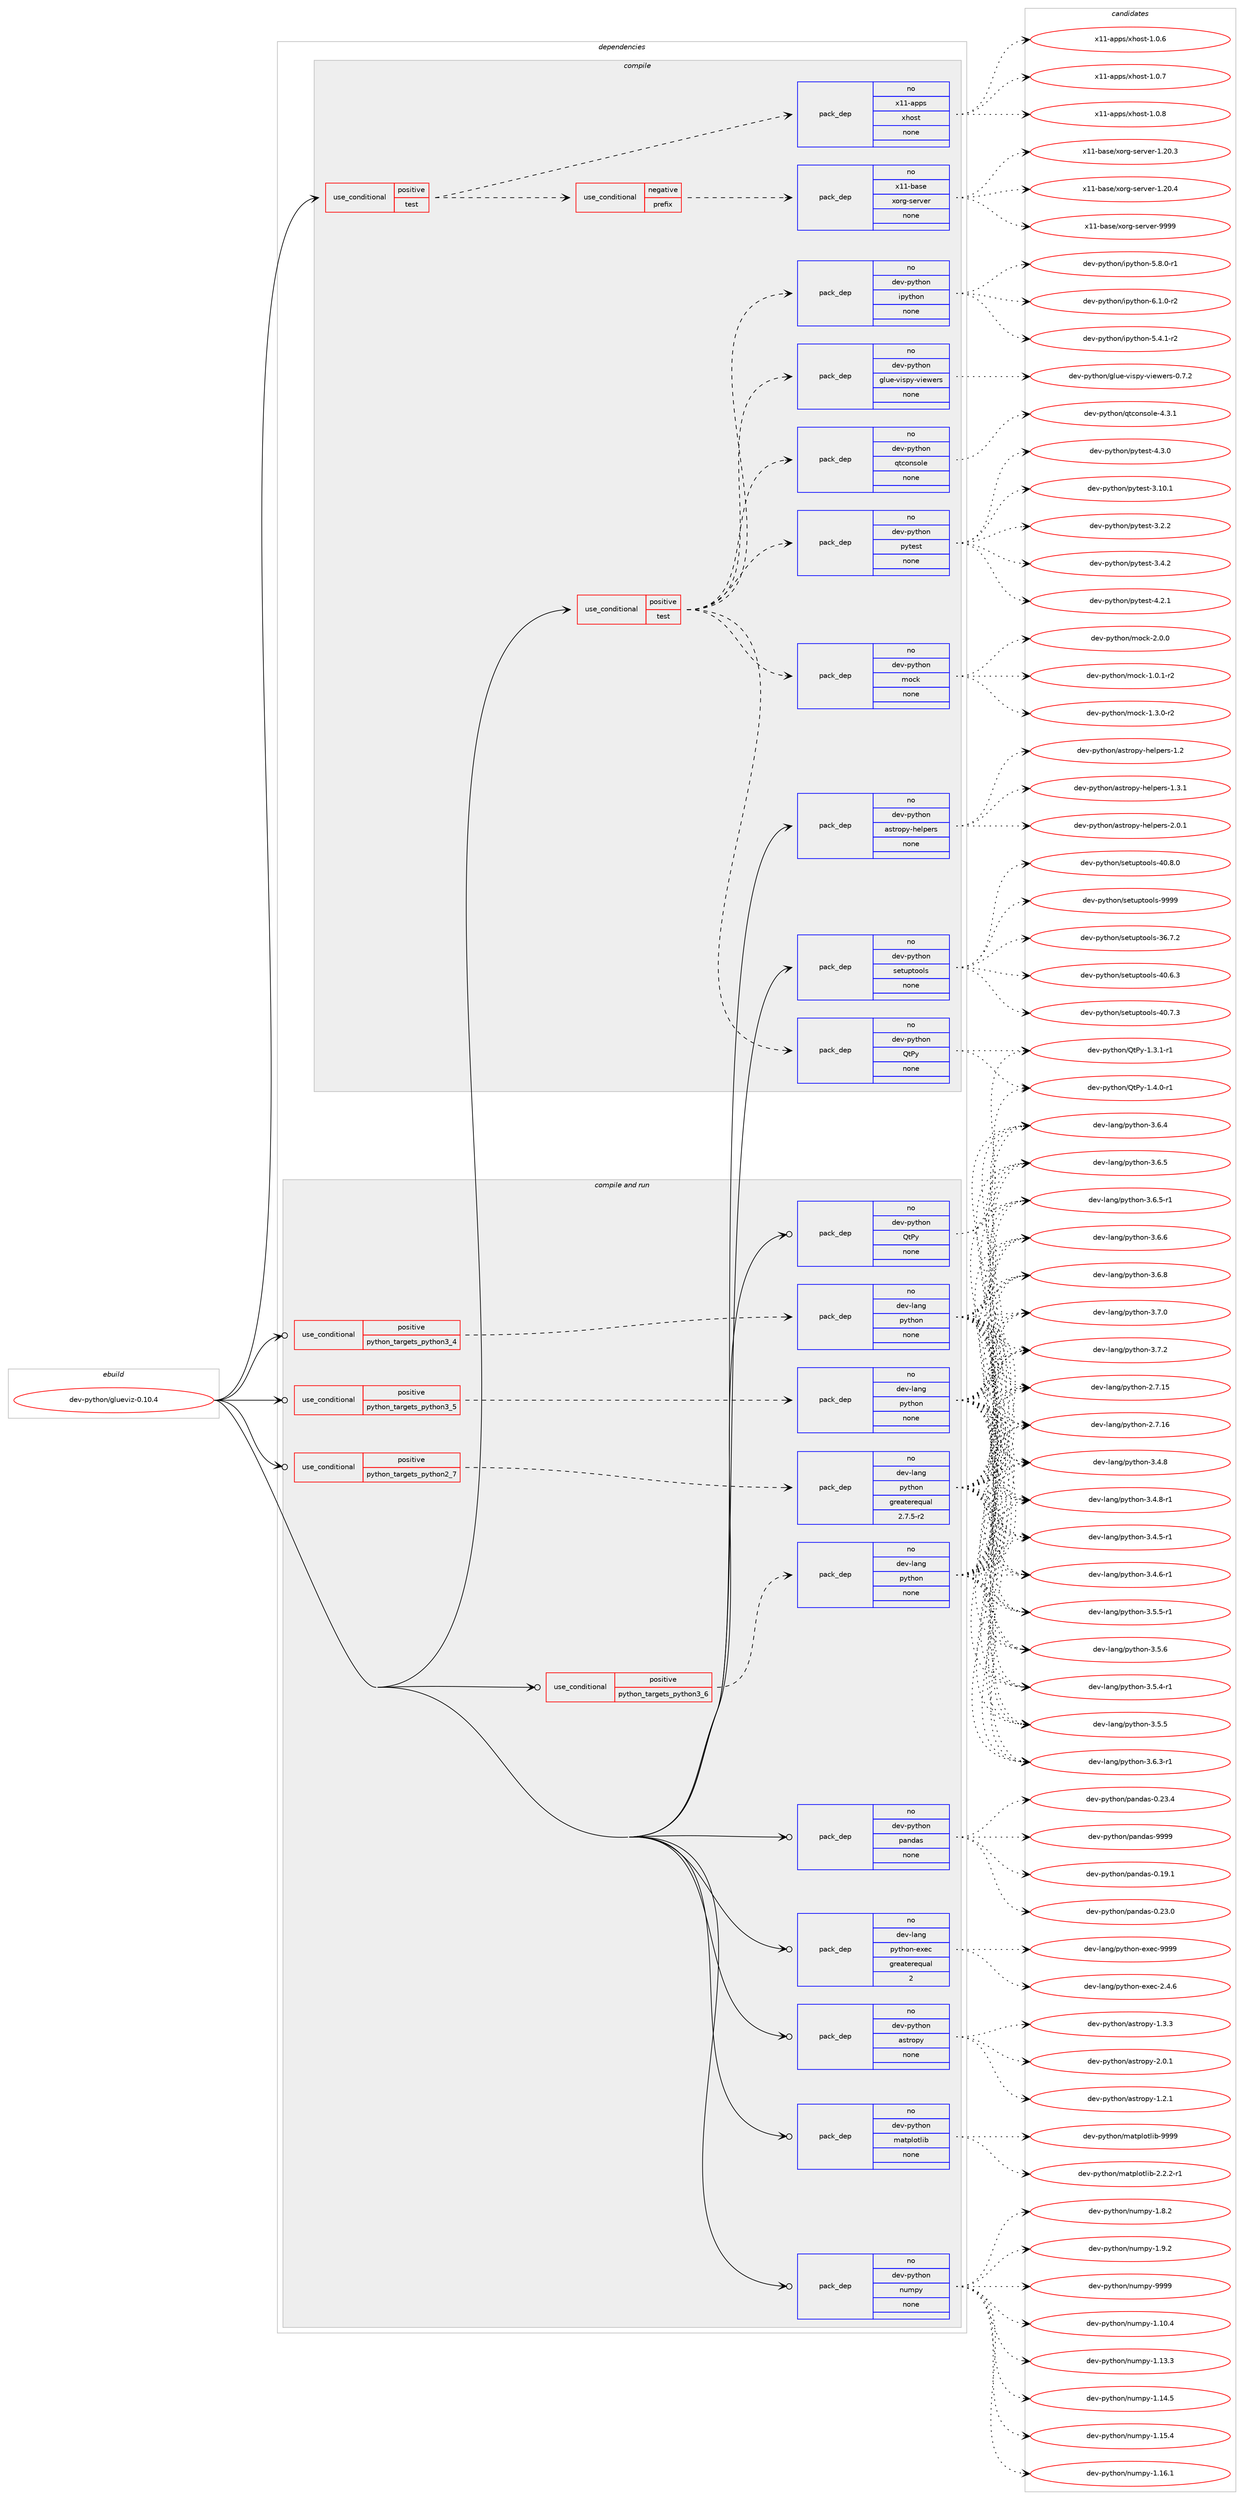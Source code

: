 digraph prolog {

# *************
# Graph options
# *************

newrank=true;
concentrate=true;
compound=true;
graph [rankdir=LR,fontname=Helvetica,fontsize=10,ranksep=1.5];#, ranksep=2.5, nodesep=0.2];
edge  [arrowhead=vee];
node  [fontname=Helvetica,fontsize=10];

# **********
# The ebuild
# **********

subgraph cluster_leftcol {
color=gray;
rank=same;
label=<<i>ebuild</i>>;
id [label="dev-python/glueviz-0.10.4", color=red, width=4, href="../dev-python/glueviz-0.10.4.svg"];
}

# ****************
# The dependencies
# ****************

subgraph cluster_midcol {
color=gray;
label=<<i>dependencies</i>>;
subgraph cluster_compile {
fillcolor="#eeeeee";
style=filled;
label=<<i>compile</i>>;
subgraph cond375025 {
dependency1411441 [label=<<TABLE BORDER="0" CELLBORDER="1" CELLSPACING="0" CELLPADDING="4"><TR><TD ROWSPAN="3" CELLPADDING="10">use_conditional</TD></TR><TR><TD>positive</TD></TR><TR><TD>test</TD></TR></TABLE>>, shape=none, color=red];
subgraph cond375026 {
dependency1411442 [label=<<TABLE BORDER="0" CELLBORDER="1" CELLSPACING="0" CELLPADDING="4"><TR><TD ROWSPAN="3" CELLPADDING="10">use_conditional</TD></TR><TR><TD>negative</TD></TR><TR><TD>prefix</TD></TR></TABLE>>, shape=none, color=red];
subgraph pack1013157 {
dependency1411443 [label=<<TABLE BORDER="0" CELLBORDER="1" CELLSPACING="0" CELLPADDING="4" WIDTH="220"><TR><TD ROWSPAN="6" CELLPADDING="30">pack_dep</TD></TR><TR><TD WIDTH="110">no</TD></TR><TR><TD>x11-base</TD></TR><TR><TD>xorg-server</TD></TR><TR><TD>none</TD></TR><TR><TD></TD></TR></TABLE>>, shape=none, color=blue];
}
dependency1411442:e -> dependency1411443:w [weight=20,style="dashed",arrowhead="vee"];
}
dependency1411441:e -> dependency1411442:w [weight=20,style="dashed",arrowhead="vee"];
subgraph pack1013158 {
dependency1411444 [label=<<TABLE BORDER="0" CELLBORDER="1" CELLSPACING="0" CELLPADDING="4" WIDTH="220"><TR><TD ROWSPAN="6" CELLPADDING="30">pack_dep</TD></TR><TR><TD WIDTH="110">no</TD></TR><TR><TD>x11-apps</TD></TR><TR><TD>xhost</TD></TR><TR><TD>none</TD></TR><TR><TD></TD></TR></TABLE>>, shape=none, color=blue];
}
dependency1411441:e -> dependency1411444:w [weight=20,style="dashed",arrowhead="vee"];
}
id:e -> dependency1411441:w [weight=20,style="solid",arrowhead="vee"];
subgraph cond375027 {
dependency1411445 [label=<<TABLE BORDER="0" CELLBORDER="1" CELLSPACING="0" CELLPADDING="4"><TR><TD ROWSPAN="3" CELLPADDING="10">use_conditional</TD></TR><TR><TD>positive</TD></TR><TR><TD>test</TD></TR></TABLE>>, shape=none, color=red];
subgraph pack1013159 {
dependency1411446 [label=<<TABLE BORDER="0" CELLBORDER="1" CELLSPACING="0" CELLPADDING="4" WIDTH="220"><TR><TD ROWSPAN="6" CELLPADDING="30">pack_dep</TD></TR><TR><TD WIDTH="110">no</TD></TR><TR><TD>dev-python</TD></TR><TR><TD>glue-vispy-viewers</TD></TR><TR><TD>none</TD></TR><TR><TD></TD></TR></TABLE>>, shape=none, color=blue];
}
dependency1411445:e -> dependency1411446:w [weight=20,style="dashed",arrowhead="vee"];
subgraph pack1013160 {
dependency1411447 [label=<<TABLE BORDER="0" CELLBORDER="1" CELLSPACING="0" CELLPADDING="4" WIDTH="220"><TR><TD ROWSPAN="6" CELLPADDING="30">pack_dep</TD></TR><TR><TD WIDTH="110">no</TD></TR><TR><TD>dev-python</TD></TR><TR><TD>ipython</TD></TR><TR><TD>none</TD></TR><TR><TD></TD></TR></TABLE>>, shape=none, color=blue];
}
dependency1411445:e -> dependency1411447:w [weight=20,style="dashed",arrowhead="vee"];
subgraph pack1013161 {
dependency1411448 [label=<<TABLE BORDER="0" CELLBORDER="1" CELLSPACING="0" CELLPADDING="4" WIDTH="220"><TR><TD ROWSPAN="6" CELLPADDING="30">pack_dep</TD></TR><TR><TD WIDTH="110">no</TD></TR><TR><TD>dev-python</TD></TR><TR><TD>mock</TD></TR><TR><TD>none</TD></TR><TR><TD></TD></TR></TABLE>>, shape=none, color=blue];
}
dependency1411445:e -> dependency1411448:w [weight=20,style="dashed",arrowhead="vee"];
subgraph pack1013162 {
dependency1411449 [label=<<TABLE BORDER="0" CELLBORDER="1" CELLSPACING="0" CELLPADDING="4" WIDTH="220"><TR><TD ROWSPAN="6" CELLPADDING="30">pack_dep</TD></TR><TR><TD WIDTH="110">no</TD></TR><TR><TD>dev-python</TD></TR><TR><TD>pytest</TD></TR><TR><TD>none</TD></TR><TR><TD></TD></TR></TABLE>>, shape=none, color=blue];
}
dependency1411445:e -> dependency1411449:w [weight=20,style="dashed",arrowhead="vee"];
subgraph pack1013163 {
dependency1411450 [label=<<TABLE BORDER="0" CELLBORDER="1" CELLSPACING="0" CELLPADDING="4" WIDTH="220"><TR><TD ROWSPAN="6" CELLPADDING="30">pack_dep</TD></TR><TR><TD WIDTH="110">no</TD></TR><TR><TD>dev-python</TD></TR><TR><TD>qtconsole</TD></TR><TR><TD>none</TD></TR><TR><TD></TD></TR></TABLE>>, shape=none, color=blue];
}
dependency1411445:e -> dependency1411450:w [weight=20,style="dashed",arrowhead="vee"];
subgraph pack1013164 {
dependency1411451 [label=<<TABLE BORDER="0" CELLBORDER="1" CELLSPACING="0" CELLPADDING="4" WIDTH="220"><TR><TD ROWSPAN="6" CELLPADDING="30">pack_dep</TD></TR><TR><TD WIDTH="110">no</TD></TR><TR><TD>dev-python</TD></TR><TR><TD>QtPy</TD></TR><TR><TD>none</TD></TR><TR><TD></TD></TR></TABLE>>, shape=none, color=blue];
}
dependency1411445:e -> dependency1411451:w [weight=20,style="dashed",arrowhead="vee"];
}
id:e -> dependency1411445:w [weight=20,style="solid",arrowhead="vee"];
subgraph pack1013165 {
dependency1411452 [label=<<TABLE BORDER="0" CELLBORDER="1" CELLSPACING="0" CELLPADDING="4" WIDTH="220"><TR><TD ROWSPAN="6" CELLPADDING="30">pack_dep</TD></TR><TR><TD WIDTH="110">no</TD></TR><TR><TD>dev-python</TD></TR><TR><TD>astropy-helpers</TD></TR><TR><TD>none</TD></TR><TR><TD></TD></TR></TABLE>>, shape=none, color=blue];
}
id:e -> dependency1411452:w [weight=20,style="solid",arrowhead="vee"];
subgraph pack1013166 {
dependency1411453 [label=<<TABLE BORDER="0" CELLBORDER="1" CELLSPACING="0" CELLPADDING="4" WIDTH="220"><TR><TD ROWSPAN="6" CELLPADDING="30">pack_dep</TD></TR><TR><TD WIDTH="110">no</TD></TR><TR><TD>dev-python</TD></TR><TR><TD>setuptools</TD></TR><TR><TD>none</TD></TR><TR><TD></TD></TR></TABLE>>, shape=none, color=blue];
}
id:e -> dependency1411453:w [weight=20,style="solid",arrowhead="vee"];
}
subgraph cluster_compileandrun {
fillcolor="#eeeeee";
style=filled;
label=<<i>compile and run</i>>;
subgraph cond375028 {
dependency1411454 [label=<<TABLE BORDER="0" CELLBORDER="1" CELLSPACING="0" CELLPADDING="4"><TR><TD ROWSPAN="3" CELLPADDING="10">use_conditional</TD></TR><TR><TD>positive</TD></TR><TR><TD>python_targets_python2_7</TD></TR></TABLE>>, shape=none, color=red];
subgraph pack1013167 {
dependency1411455 [label=<<TABLE BORDER="0" CELLBORDER="1" CELLSPACING="0" CELLPADDING="4" WIDTH="220"><TR><TD ROWSPAN="6" CELLPADDING="30">pack_dep</TD></TR><TR><TD WIDTH="110">no</TD></TR><TR><TD>dev-lang</TD></TR><TR><TD>python</TD></TR><TR><TD>greaterequal</TD></TR><TR><TD>2.7.5-r2</TD></TR></TABLE>>, shape=none, color=blue];
}
dependency1411454:e -> dependency1411455:w [weight=20,style="dashed",arrowhead="vee"];
}
id:e -> dependency1411454:w [weight=20,style="solid",arrowhead="odotvee"];
subgraph cond375029 {
dependency1411456 [label=<<TABLE BORDER="0" CELLBORDER="1" CELLSPACING="0" CELLPADDING="4"><TR><TD ROWSPAN="3" CELLPADDING="10">use_conditional</TD></TR><TR><TD>positive</TD></TR><TR><TD>python_targets_python3_4</TD></TR></TABLE>>, shape=none, color=red];
subgraph pack1013168 {
dependency1411457 [label=<<TABLE BORDER="0" CELLBORDER="1" CELLSPACING="0" CELLPADDING="4" WIDTH="220"><TR><TD ROWSPAN="6" CELLPADDING="30">pack_dep</TD></TR><TR><TD WIDTH="110">no</TD></TR><TR><TD>dev-lang</TD></TR><TR><TD>python</TD></TR><TR><TD>none</TD></TR><TR><TD></TD></TR></TABLE>>, shape=none, color=blue];
}
dependency1411456:e -> dependency1411457:w [weight=20,style="dashed",arrowhead="vee"];
}
id:e -> dependency1411456:w [weight=20,style="solid",arrowhead="odotvee"];
subgraph cond375030 {
dependency1411458 [label=<<TABLE BORDER="0" CELLBORDER="1" CELLSPACING="0" CELLPADDING="4"><TR><TD ROWSPAN="3" CELLPADDING="10">use_conditional</TD></TR><TR><TD>positive</TD></TR><TR><TD>python_targets_python3_5</TD></TR></TABLE>>, shape=none, color=red];
subgraph pack1013169 {
dependency1411459 [label=<<TABLE BORDER="0" CELLBORDER="1" CELLSPACING="0" CELLPADDING="4" WIDTH="220"><TR><TD ROWSPAN="6" CELLPADDING="30">pack_dep</TD></TR><TR><TD WIDTH="110">no</TD></TR><TR><TD>dev-lang</TD></TR><TR><TD>python</TD></TR><TR><TD>none</TD></TR><TR><TD></TD></TR></TABLE>>, shape=none, color=blue];
}
dependency1411458:e -> dependency1411459:w [weight=20,style="dashed",arrowhead="vee"];
}
id:e -> dependency1411458:w [weight=20,style="solid",arrowhead="odotvee"];
subgraph cond375031 {
dependency1411460 [label=<<TABLE BORDER="0" CELLBORDER="1" CELLSPACING="0" CELLPADDING="4"><TR><TD ROWSPAN="3" CELLPADDING="10">use_conditional</TD></TR><TR><TD>positive</TD></TR><TR><TD>python_targets_python3_6</TD></TR></TABLE>>, shape=none, color=red];
subgraph pack1013170 {
dependency1411461 [label=<<TABLE BORDER="0" CELLBORDER="1" CELLSPACING="0" CELLPADDING="4" WIDTH="220"><TR><TD ROWSPAN="6" CELLPADDING="30">pack_dep</TD></TR><TR><TD WIDTH="110">no</TD></TR><TR><TD>dev-lang</TD></TR><TR><TD>python</TD></TR><TR><TD>none</TD></TR><TR><TD></TD></TR></TABLE>>, shape=none, color=blue];
}
dependency1411460:e -> dependency1411461:w [weight=20,style="dashed",arrowhead="vee"];
}
id:e -> dependency1411460:w [weight=20,style="solid",arrowhead="odotvee"];
subgraph pack1013171 {
dependency1411462 [label=<<TABLE BORDER="0" CELLBORDER="1" CELLSPACING="0" CELLPADDING="4" WIDTH="220"><TR><TD ROWSPAN="6" CELLPADDING="30">pack_dep</TD></TR><TR><TD WIDTH="110">no</TD></TR><TR><TD>dev-lang</TD></TR><TR><TD>python-exec</TD></TR><TR><TD>greaterequal</TD></TR><TR><TD>2</TD></TR></TABLE>>, shape=none, color=blue];
}
id:e -> dependency1411462:w [weight=20,style="solid",arrowhead="odotvee"];
subgraph pack1013172 {
dependency1411463 [label=<<TABLE BORDER="0" CELLBORDER="1" CELLSPACING="0" CELLPADDING="4" WIDTH="220"><TR><TD ROWSPAN="6" CELLPADDING="30">pack_dep</TD></TR><TR><TD WIDTH="110">no</TD></TR><TR><TD>dev-python</TD></TR><TR><TD>QtPy</TD></TR><TR><TD>none</TD></TR><TR><TD></TD></TR></TABLE>>, shape=none, color=blue];
}
id:e -> dependency1411463:w [weight=20,style="solid",arrowhead="odotvee"];
subgraph pack1013173 {
dependency1411464 [label=<<TABLE BORDER="0" CELLBORDER="1" CELLSPACING="0" CELLPADDING="4" WIDTH="220"><TR><TD ROWSPAN="6" CELLPADDING="30">pack_dep</TD></TR><TR><TD WIDTH="110">no</TD></TR><TR><TD>dev-python</TD></TR><TR><TD>astropy</TD></TR><TR><TD>none</TD></TR><TR><TD></TD></TR></TABLE>>, shape=none, color=blue];
}
id:e -> dependency1411464:w [weight=20,style="solid",arrowhead="odotvee"];
subgraph pack1013174 {
dependency1411465 [label=<<TABLE BORDER="0" CELLBORDER="1" CELLSPACING="0" CELLPADDING="4" WIDTH="220"><TR><TD ROWSPAN="6" CELLPADDING="30">pack_dep</TD></TR><TR><TD WIDTH="110">no</TD></TR><TR><TD>dev-python</TD></TR><TR><TD>matplotlib</TD></TR><TR><TD>none</TD></TR><TR><TD></TD></TR></TABLE>>, shape=none, color=blue];
}
id:e -> dependency1411465:w [weight=20,style="solid",arrowhead="odotvee"];
subgraph pack1013175 {
dependency1411466 [label=<<TABLE BORDER="0" CELLBORDER="1" CELLSPACING="0" CELLPADDING="4" WIDTH="220"><TR><TD ROWSPAN="6" CELLPADDING="30">pack_dep</TD></TR><TR><TD WIDTH="110">no</TD></TR><TR><TD>dev-python</TD></TR><TR><TD>numpy</TD></TR><TR><TD>none</TD></TR><TR><TD></TD></TR></TABLE>>, shape=none, color=blue];
}
id:e -> dependency1411466:w [weight=20,style="solid",arrowhead="odotvee"];
subgraph pack1013176 {
dependency1411467 [label=<<TABLE BORDER="0" CELLBORDER="1" CELLSPACING="0" CELLPADDING="4" WIDTH="220"><TR><TD ROWSPAN="6" CELLPADDING="30">pack_dep</TD></TR><TR><TD WIDTH="110">no</TD></TR><TR><TD>dev-python</TD></TR><TR><TD>pandas</TD></TR><TR><TD>none</TD></TR><TR><TD></TD></TR></TABLE>>, shape=none, color=blue];
}
id:e -> dependency1411467:w [weight=20,style="solid",arrowhead="odotvee"];
}
subgraph cluster_run {
fillcolor="#eeeeee";
style=filled;
label=<<i>run</i>>;
}
}

# **************
# The candidates
# **************

subgraph cluster_choices {
rank=same;
color=gray;
label=<<i>candidates</i>>;

subgraph choice1013157 {
color=black;
nodesep=1;
choice1204949459897115101471201111141034511510111411810111445494650484651 [label="x11-base/xorg-server-1.20.3", color=red, width=4,href="../x11-base/xorg-server-1.20.3.svg"];
choice1204949459897115101471201111141034511510111411810111445494650484652 [label="x11-base/xorg-server-1.20.4", color=red, width=4,href="../x11-base/xorg-server-1.20.4.svg"];
choice120494945989711510147120111114103451151011141181011144557575757 [label="x11-base/xorg-server-9999", color=red, width=4,href="../x11-base/xorg-server-9999.svg"];
dependency1411443:e -> choice1204949459897115101471201111141034511510111411810111445494650484651:w [style=dotted,weight="100"];
dependency1411443:e -> choice1204949459897115101471201111141034511510111411810111445494650484652:w [style=dotted,weight="100"];
dependency1411443:e -> choice120494945989711510147120111114103451151011141181011144557575757:w [style=dotted,weight="100"];
}
subgraph choice1013158 {
color=black;
nodesep=1;
choice1204949459711211211547120104111115116454946484654 [label="x11-apps/xhost-1.0.6", color=red, width=4,href="../x11-apps/xhost-1.0.6.svg"];
choice1204949459711211211547120104111115116454946484655 [label="x11-apps/xhost-1.0.7", color=red, width=4,href="../x11-apps/xhost-1.0.7.svg"];
choice1204949459711211211547120104111115116454946484656 [label="x11-apps/xhost-1.0.8", color=red, width=4,href="../x11-apps/xhost-1.0.8.svg"];
dependency1411444:e -> choice1204949459711211211547120104111115116454946484654:w [style=dotted,weight="100"];
dependency1411444:e -> choice1204949459711211211547120104111115116454946484655:w [style=dotted,weight="100"];
dependency1411444:e -> choice1204949459711211211547120104111115116454946484656:w [style=dotted,weight="100"];
}
subgraph choice1013159 {
color=black;
nodesep=1;
choice10010111845112121116104111110471031081171014511810511511212145118105101119101114115454846554650 [label="dev-python/glue-vispy-viewers-0.7.2", color=red, width=4,href="../dev-python/glue-vispy-viewers-0.7.2.svg"];
dependency1411446:e -> choice10010111845112121116104111110471031081171014511810511511212145118105101119101114115454846554650:w [style=dotted,weight="100"];
}
subgraph choice1013160 {
color=black;
nodesep=1;
choice10010111845112121116104111110471051121211161041111104553465246494511450 [label="dev-python/ipython-5.4.1-r2", color=red, width=4,href="../dev-python/ipython-5.4.1-r2.svg"];
choice10010111845112121116104111110471051121211161041111104553465646484511449 [label="dev-python/ipython-5.8.0-r1", color=red, width=4,href="../dev-python/ipython-5.8.0-r1.svg"];
choice10010111845112121116104111110471051121211161041111104554464946484511450 [label="dev-python/ipython-6.1.0-r2", color=red, width=4,href="../dev-python/ipython-6.1.0-r2.svg"];
dependency1411447:e -> choice10010111845112121116104111110471051121211161041111104553465246494511450:w [style=dotted,weight="100"];
dependency1411447:e -> choice10010111845112121116104111110471051121211161041111104553465646484511449:w [style=dotted,weight="100"];
dependency1411447:e -> choice10010111845112121116104111110471051121211161041111104554464946484511450:w [style=dotted,weight="100"];
}
subgraph choice1013161 {
color=black;
nodesep=1;
choice1001011184511212111610411111047109111991074549464846494511450 [label="dev-python/mock-1.0.1-r2", color=red, width=4,href="../dev-python/mock-1.0.1-r2.svg"];
choice1001011184511212111610411111047109111991074549465146484511450 [label="dev-python/mock-1.3.0-r2", color=red, width=4,href="../dev-python/mock-1.3.0-r2.svg"];
choice100101118451121211161041111104710911199107455046484648 [label="dev-python/mock-2.0.0", color=red, width=4,href="../dev-python/mock-2.0.0.svg"];
dependency1411448:e -> choice1001011184511212111610411111047109111991074549464846494511450:w [style=dotted,weight="100"];
dependency1411448:e -> choice1001011184511212111610411111047109111991074549465146484511450:w [style=dotted,weight="100"];
dependency1411448:e -> choice100101118451121211161041111104710911199107455046484648:w [style=dotted,weight="100"];
}
subgraph choice1013162 {
color=black;
nodesep=1;
choice100101118451121211161041111104711212111610111511645514649484649 [label="dev-python/pytest-3.10.1", color=red, width=4,href="../dev-python/pytest-3.10.1.svg"];
choice1001011184511212111610411111047112121116101115116455146504650 [label="dev-python/pytest-3.2.2", color=red, width=4,href="../dev-python/pytest-3.2.2.svg"];
choice1001011184511212111610411111047112121116101115116455146524650 [label="dev-python/pytest-3.4.2", color=red, width=4,href="../dev-python/pytest-3.4.2.svg"];
choice1001011184511212111610411111047112121116101115116455246504649 [label="dev-python/pytest-4.2.1", color=red, width=4,href="../dev-python/pytest-4.2.1.svg"];
choice1001011184511212111610411111047112121116101115116455246514648 [label="dev-python/pytest-4.3.0", color=red, width=4,href="../dev-python/pytest-4.3.0.svg"];
dependency1411449:e -> choice100101118451121211161041111104711212111610111511645514649484649:w [style=dotted,weight="100"];
dependency1411449:e -> choice1001011184511212111610411111047112121116101115116455146504650:w [style=dotted,weight="100"];
dependency1411449:e -> choice1001011184511212111610411111047112121116101115116455146524650:w [style=dotted,weight="100"];
dependency1411449:e -> choice1001011184511212111610411111047112121116101115116455246504649:w [style=dotted,weight="100"];
dependency1411449:e -> choice1001011184511212111610411111047112121116101115116455246514648:w [style=dotted,weight="100"];
}
subgraph choice1013163 {
color=black;
nodesep=1;
choice100101118451121211161041111104711311699111110115111108101455246514649 [label="dev-python/qtconsole-4.3.1", color=red, width=4,href="../dev-python/qtconsole-4.3.1.svg"];
dependency1411450:e -> choice100101118451121211161041111104711311699111110115111108101455246514649:w [style=dotted,weight="100"];
}
subgraph choice1013164 {
color=black;
nodesep=1;
choice100101118451121211161041111104781116801214549465146494511449 [label="dev-python/QtPy-1.3.1-r1", color=red, width=4,href="../dev-python/QtPy-1.3.1-r1.svg"];
choice100101118451121211161041111104781116801214549465246484511449 [label="dev-python/QtPy-1.4.0-r1", color=red, width=4,href="../dev-python/QtPy-1.4.0-r1.svg"];
dependency1411451:e -> choice100101118451121211161041111104781116801214549465146494511449:w [style=dotted,weight="100"];
dependency1411451:e -> choice100101118451121211161041111104781116801214549465246484511449:w [style=dotted,weight="100"];
}
subgraph choice1013165 {
color=black;
nodesep=1;
choice1001011184511212111610411111047971151161141111121214510410110811210111411545494650 [label="dev-python/astropy-helpers-1.2", color=red, width=4,href="../dev-python/astropy-helpers-1.2.svg"];
choice10010111845112121116104111110479711511611411111212145104101108112101114115454946514649 [label="dev-python/astropy-helpers-1.3.1", color=red, width=4,href="../dev-python/astropy-helpers-1.3.1.svg"];
choice10010111845112121116104111110479711511611411111212145104101108112101114115455046484649 [label="dev-python/astropy-helpers-2.0.1", color=red, width=4,href="../dev-python/astropy-helpers-2.0.1.svg"];
dependency1411452:e -> choice1001011184511212111610411111047971151161141111121214510410110811210111411545494650:w [style=dotted,weight="100"];
dependency1411452:e -> choice10010111845112121116104111110479711511611411111212145104101108112101114115454946514649:w [style=dotted,weight="100"];
dependency1411452:e -> choice10010111845112121116104111110479711511611411111212145104101108112101114115455046484649:w [style=dotted,weight="100"];
}
subgraph choice1013166 {
color=black;
nodesep=1;
choice100101118451121211161041111104711510111611711211611111110811545515446554650 [label="dev-python/setuptools-36.7.2", color=red, width=4,href="../dev-python/setuptools-36.7.2.svg"];
choice100101118451121211161041111104711510111611711211611111110811545524846544651 [label="dev-python/setuptools-40.6.3", color=red, width=4,href="../dev-python/setuptools-40.6.3.svg"];
choice100101118451121211161041111104711510111611711211611111110811545524846554651 [label="dev-python/setuptools-40.7.3", color=red, width=4,href="../dev-python/setuptools-40.7.3.svg"];
choice100101118451121211161041111104711510111611711211611111110811545524846564648 [label="dev-python/setuptools-40.8.0", color=red, width=4,href="../dev-python/setuptools-40.8.0.svg"];
choice10010111845112121116104111110471151011161171121161111111081154557575757 [label="dev-python/setuptools-9999", color=red, width=4,href="../dev-python/setuptools-9999.svg"];
dependency1411453:e -> choice100101118451121211161041111104711510111611711211611111110811545515446554650:w [style=dotted,weight="100"];
dependency1411453:e -> choice100101118451121211161041111104711510111611711211611111110811545524846544651:w [style=dotted,weight="100"];
dependency1411453:e -> choice100101118451121211161041111104711510111611711211611111110811545524846554651:w [style=dotted,weight="100"];
dependency1411453:e -> choice100101118451121211161041111104711510111611711211611111110811545524846564648:w [style=dotted,weight="100"];
dependency1411453:e -> choice10010111845112121116104111110471151011161171121161111111081154557575757:w [style=dotted,weight="100"];
}
subgraph choice1013167 {
color=black;
nodesep=1;
choice10010111845108971101034711212111610411111045504655464953 [label="dev-lang/python-2.7.15", color=red, width=4,href="../dev-lang/python-2.7.15.svg"];
choice10010111845108971101034711212111610411111045504655464954 [label="dev-lang/python-2.7.16", color=red, width=4,href="../dev-lang/python-2.7.16.svg"];
choice1001011184510897110103471121211161041111104551465246534511449 [label="dev-lang/python-3.4.5-r1", color=red, width=4,href="../dev-lang/python-3.4.5-r1.svg"];
choice1001011184510897110103471121211161041111104551465246544511449 [label="dev-lang/python-3.4.6-r1", color=red, width=4,href="../dev-lang/python-3.4.6-r1.svg"];
choice100101118451089711010347112121116104111110455146524656 [label="dev-lang/python-3.4.8", color=red, width=4,href="../dev-lang/python-3.4.8.svg"];
choice1001011184510897110103471121211161041111104551465246564511449 [label="dev-lang/python-3.4.8-r1", color=red, width=4,href="../dev-lang/python-3.4.8-r1.svg"];
choice1001011184510897110103471121211161041111104551465346524511449 [label="dev-lang/python-3.5.4-r1", color=red, width=4,href="../dev-lang/python-3.5.4-r1.svg"];
choice100101118451089711010347112121116104111110455146534653 [label="dev-lang/python-3.5.5", color=red, width=4,href="../dev-lang/python-3.5.5.svg"];
choice1001011184510897110103471121211161041111104551465346534511449 [label="dev-lang/python-3.5.5-r1", color=red, width=4,href="../dev-lang/python-3.5.5-r1.svg"];
choice100101118451089711010347112121116104111110455146534654 [label="dev-lang/python-3.5.6", color=red, width=4,href="../dev-lang/python-3.5.6.svg"];
choice1001011184510897110103471121211161041111104551465446514511449 [label="dev-lang/python-3.6.3-r1", color=red, width=4,href="../dev-lang/python-3.6.3-r1.svg"];
choice100101118451089711010347112121116104111110455146544652 [label="dev-lang/python-3.6.4", color=red, width=4,href="../dev-lang/python-3.6.4.svg"];
choice100101118451089711010347112121116104111110455146544653 [label="dev-lang/python-3.6.5", color=red, width=4,href="../dev-lang/python-3.6.5.svg"];
choice1001011184510897110103471121211161041111104551465446534511449 [label="dev-lang/python-3.6.5-r1", color=red, width=4,href="../dev-lang/python-3.6.5-r1.svg"];
choice100101118451089711010347112121116104111110455146544654 [label="dev-lang/python-3.6.6", color=red, width=4,href="../dev-lang/python-3.6.6.svg"];
choice100101118451089711010347112121116104111110455146544656 [label="dev-lang/python-3.6.8", color=red, width=4,href="../dev-lang/python-3.6.8.svg"];
choice100101118451089711010347112121116104111110455146554648 [label="dev-lang/python-3.7.0", color=red, width=4,href="../dev-lang/python-3.7.0.svg"];
choice100101118451089711010347112121116104111110455146554650 [label="dev-lang/python-3.7.2", color=red, width=4,href="../dev-lang/python-3.7.2.svg"];
dependency1411455:e -> choice10010111845108971101034711212111610411111045504655464953:w [style=dotted,weight="100"];
dependency1411455:e -> choice10010111845108971101034711212111610411111045504655464954:w [style=dotted,weight="100"];
dependency1411455:e -> choice1001011184510897110103471121211161041111104551465246534511449:w [style=dotted,weight="100"];
dependency1411455:e -> choice1001011184510897110103471121211161041111104551465246544511449:w [style=dotted,weight="100"];
dependency1411455:e -> choice100101118451089711010347112121116104111110455146524656:w [style=dotted,weight="100"];
dependency1411455:e -> choice1001011184510897110103471121211161041111104551465246564511449:w [style=dotted,weight="100"];
dependency1411455:e -> choice1001011184510897110103471121211161041111104551465346524511449:w [style=dotted,weight="100"];
dependency1411455:e -> choice100101118451089711010347112121116104111110455146534653:w [style=dotted,weight="100"];
dependency1411455:e -> choice1001011184510897110103471121211161041111104551465346534511449:w [style=dotted,weight="100"];
dependency1411455:e -> choice100101118451089711010347112121116104111110455146534654:w [style=dotted,weight="100"];
dependency1411455:e -> choice1001011184510897110103471121211161041111104551465446514511449:w [style=dotted,weight="100"];
dependency1411455:e -> choice100101118451089711010347112121116104111110455146544652:w [style=dotted,weight="100"];
dependency1411455:e -> choice100101118451089711010347112121116104111110455146544653:w [style=dotted,weight="100"];
dependency1411455:e -> choice1001011184510897110103471121211161041111104551465446534511449:w [style=dotted,weight="100"];
dependency1411455:e -> choice100101118451089711010347112121116104111110455146544654:w [style=dotted,weight="100"];
dependency1411455:e -> choice100101118451089711010347112121116104111110455146544656:w [style=dotted,weight="100"];
dependency1411455:e -> choice100101118451089711010347112121116104111110455146554648:w [style=dotted,weight="100"];
dependency1411455:e -> choice100101118451089711010347112121116104111110455146554650:w [style=dotted,weight="100"];
}
subgraph choice1013168 {
color=black;
nodesep=1;
choice10010111845108971101034711212111610411111045504655464953 [label="dev-lang/python-2.7.15", color=red, width=4,href="../dev-lang/python-2.7.15.svg"];
choice10010111845108971101034711212111610411111045504655464954 [label="dev-lang/python-2.7.16", color=red, width=4,href="../dev-lang/python-2.7.16.svg"];
choice1001011184510897110103471121211161041111104551465246534511449 [label="dev-lang/python-3.4.5-r1", color=red, width=4,href="../dev-lang/python-3.4.5-r1.svg"];
choice1001011184510897110103471121211161041111104551465246544511449 [label="dev-lang/python-3.4.6-r1", color=red, width=4,href="../dev-lang/python-3.4.6-r1.svg"];
choice100101118451089711010347112121116104111110455146524656 [label="dev-lang/python-3.4.8", color=red, width=4,href="../dev-lang/python-3.4.8.svg"];
choice1001011184510897110103471121211161041111104551465246564511449 [label="dev-lang/python-3.4.8-r1", color=red, width=4,href="../dev-lang/python-3.4.8-r1.svg"];
choice1001011184510897110103471121211161041111104551465346524511449 [label="dev-lang/python-3.5.4-r1", color=red, width=4,href="../dev-lang/python-3.5.4-r1.svg"];
choice100101118451089711010347112121116104111110455146534653 [label="dev-lang/python-3.5.5", color=red, width=4,href="../dev-lang/python-3.5.5.svg"];
choice1001011184510897110103471121211161041111104551465346534511449 [label="dev-lang/python-3.5.5-r1", color=red, width=4,href="../dev-lang/python-3.5.5-r1.svg"];
choice100101118451089711010347112121116104111110455146534654 [label="dev-lang/python-3.5.6", color=red, width=4,href="../dev-lang/python-3.5.6.svg"];
choice1001011184510897110103471121211161041111104551465446514511449 [label="dev-lang/python-3.6.3-r1", color=red, width=4,href="../dev-lang/python-3.6.3-r1.svg"];
choice100101118451089711010347112121116104111110455146544652 [label="dev-lang/python-3.6.4", color=red, width=4,href="../dev-lang/python-3.6.4.svg"];
choice100101118451089711010347112121116104111110455146544653 [label="dev-lang/python-3.6.5", color=red, width=4,href="../dev-lang/python-3.6.5.svg"];
choice1001011184510897110103471121211161041111104551465446534511449 [label="dev-lang/python-3.6.5-r1", color=red, width=4,href="../dev-lang/python-3.6.5-r1.svg"];
choice100101118451089711010347112121116104111110455146544654 [label="dev-lang/python-3.6.6", color=red, width=4,href="../dev-lang/python-3.6.6.svg"];
choice100101118451089711010347112121116104111110455146544656 [label="dev-lang/python-3.6.8", color=red, width=4,href="../dev-lang/python-3.6.8.svg"];
choice100101118451089711010347112121116104111110455146554648 [label="dev-lang/python-3.7.0", color=red, width=4,href="../dev-lang/python-3.7.0.svg"];
choice100101118451089711010347112121116104111110455146554650 [label="dev-lang/python-3.7.2", color=red, width=4,href="../dev-lang/python-3.7.2.svg"];
dependency1411457:e -> choice10010111845108971101034711212111610411111045504655464953:w [style=dotted,weight="100"];
dependency1411457:e -> choice10010111845108971101034711212111610411111045504655464954:w [style=dotted,weight="100"];
dependency1411457:e -> choice1001011184510897110103471121211161041111104551465246534511449:w [style=dotted,weight="100"];
dependency1411457:e -> choice1001011184510897110103471121211161041111104551465246544511449:w [style=dotted,weight="100"];
dependency1411457:e -> choice100101118451089711010347112121116104111110455146524656:w [style=dotted,weight="100"];
dependency1411457:e -> choice1001011184510897110103471121211161041111104551465246564511449:w [style=dotted,weight="100"];
dependency1411457:e -> choice1001011184510897110103471121211161041111104551465346524511449:w [style=dotted,weight="100"];
dependency1411457:e -> choice100101118451089711010347112121116104111110455146534653:w [style=dotted,weight="100"];
dependency1411457:e -> choice1001011184510897110103471121211161041111104551465346534511449:w [style=dotted,weight="100"];
dependency1411457:e -> choice100101118451089711010347112121116104111110455146534654:w [style=dotted,weight="100"];
dependency1411457:e -> choice1001011184510897110103471121211161041111104551465446514511449:w [style=dotted,weight="100"];
dependency1411457:e -> choice100101118451089711010347112121116104111110455146544652:w [style=dotted,weight="100"];
dependency1411457:e -> choice100101118451089711010347112121116104111110455146544653:w [style=dotted,weight="100"];
dependency1411457:e -> choice1001011184510897110103471121211161041111104551465446534511449:w [style=dotted,weight="100"];
dependency1411457:e -> choice100101118451089711010347112121116104111110455146544654:w [style=dotted,weight="100"];
dependency1411457:e -> choice100101118451089711010347112121116104111110455146544656:w [style=dotted,weight="100"];
dependency1411457:e -> choice100101118451089711010347112121116104111110455146554648:w [style=dotted,weight="100"];
dependency1411457:e -> choice100101118451089711010347112121116104111110455146554650:w [style=dotted,weight="100"];
}
subgraph choice1013169 {
color=black;
nodesep=1;
choice10010111845108971101034711212111610411111045504655464953 [label="dev-lang/python-2.7.15", color=red, width=4,href="../dev-lang/python-2.7.15.svg"];
choice10010111845108971101034711212111610411111045504655464954 [label="dev-lang/python-2.7.16", color=red, width=4,href="../dev-lang/python-2.7.16.svg"];
choice1001011184510897110103471121211161041111104551465246534511449 [label="dev-lang/python-3.4.5-r1", color=red, width=4,href="../dev-lang/python-3.4.5-r1.svg"];
choice1001011184510897110103471121211161041111104551465246544511449 [label="dev-lang/python-3.4.6-r1", color=red, width=4,href="../dev-lang/python-3.4.6-r1.svg"];
choice100101118451089711010347112121116104111110455146524656 [label="dev-lang/python-3.4.8", color=red, width=4,href="../dev-lang/python-3.4.8.svg"];
choice1001011184510897110103471121211161041111104551465246564511449 [label="dev-lang/python-3.4.8-r1", color=red, width=4,href="../dev-lang/python-3.4.8-r1.svg"];
choice1001011184510897110103471121211161041111104551465346524511449 [label="dev-lang/python-3.5.4-r1", color=red, width=4,href="../dev-lang/python-3.5.4-r1.svg"];
choice100101118451089711010347112121116104111110455146534653 [label="dev-lang/python-3.5.5", color=red, width=4,href="../dev-lang/python-3.5.5.svg"];
choice1001011184510897110103471121211161041111104551465346534511449 [label="dev-lang/python-3.5.5-r1", color=red, width=4,href="../dev-lang/python-3.5.5-r1.svg"];
choice100101118451089711010347112121116104111110455146534654 [label="dev-lang/python-3.5.6", color=red, width=4,href="../dev-lang/python-3.5.6.svg"];
choice1001011184510897110103471121211161041111104551465446514511449 [label="dev-lang/python-3.6.3-r1", color=red, width=4,href="../dev-lang/python-3.6.3-r1.svg"];
choice100101118451089711010347112121116104111110455146544652 [label="dev-lang/python-3.6.4", color=red, width=4,href="../dev-lang/python-3.6.4.svg"];
choice100101118451089711010347112121116104111110455146544653 [label="dev-lang/python-3.6.5", color=red, width=4,href="../dev-lang/python-3.6.5.svg"];
choice1001011184510897110103471121211161041111104551465446534511449 [label="dev-lang/python-3.6.5-r1", color=red, width=4,href="../dev-lang/python-3.6.5-r1.svg"];
choice100101118451089711010347112121116104111110455146544654 [label="dev-lang/python-3.6.6", color=red, width=4,href="../dev-lang/python-3.6.6.svg"];
choice100101118451089711010347112121116104111110455146544656 [label="dev-lang/python-3.6.8", color=red, width=4,href="../dev-lang/python-3.6.8.svg"];
choice100101118451089711010347112121116104111110455146554648 [label="dev-lang/python-3.7.0", color=red, width=4,href="../dev-lang/python-3.7.0.svg"];
choice100101118451089711010347112121116104111110455146554650 [label="dev-lang/python-3.7.2", color=red, width=4,href="../dev-lang/python-3.7.2.svg"];
dependency1411459:e -> choice10010111845108971101034711212111610411111045504655464953:w [style=dotted,weight="100"];
dependency1411459:e -> choice10010111845108971101034711212111610411111045504655464954:w [style=dotted,weight="100"];
dependency1411459:e -> choice1001011184510897110103471121211161041111104551465246534511449:w [style=dotted,weight="100"];
dependency1411459:e -> choice1001011184510897110103471121211161041111104551465246544511449:w [style=dotted,weight="100"];
dependency1411459:e -> choice100101118451089711010347112121116104111110455146524656:w [style=dotted,weight="100"];
dependency1411459:e -> choice1001011184510897110103471121211161041111104551465246564511449:w [style=dotted,weight="100"];
dependency1411459:e -> choice1001011184510897110103471121211161041111104551465346524511449:w [style=dotted,weight="100"];
dependency1411459:e -> choice100101118451089711010347112121116104111110455146534653:w [style=dotted,weight="100"];
dependency1411459:e -> choice1001011184510897110103471121211161041111104551465346534511449:w [style=dotted,weight="100"];
dependency1411459:e -> choice100101118451089711010347112121116104111110455146534654:w [style=dotted,weight="100"];
dependency1411459:e -> choice1001011184510897110103471121211161041111104551465446514511449:w [style=dotted,weight="100"];
dependency1411459:e -> choice100101118451089711010347112121116104111110455146544652:w [style=dotted,weight="100"];
dependency1411459:e -> choice100101118451089711010347112121116104111110455146544653:w [style=dotted,weight="100"];
dependency1411459:e -> choice1001011184510897110103471121211161041111104551465446534511449:w [style=dotted,weight="100"];
dependency1411459:e -> choice100101118451089711010347112121116104111110455146544654:w [style=dotted,weight="100"];
dependency1411459:e -> choice100101118451089711010347112121116104111110455146544656:w [style=dotted,weight="100"];
dependency1411459:e -> choice100101118451089711010347112121116104111110455146554648:w [style=dotted,weight="100"];
dependency1411459:e -> choice100101118451089711010347112121116104111110455146554650:w [style=dotted,weight="100"];
}
subgraph choice1013170 {
color=black;
nodesep=1;
choice10010111845108971101034711212111610411111045504655464953 [label="dev-lang/python-2.7.15", color=red, width=4,href="../dev-lang/python-2.7.15.svg"];
choice10010111845108971101034711212111610411111045504655464954 [label="dev-lang/python-2.7.16", color=red, width=4,href="../dev-lang/python-2.7.16.svg"];
choice1001011184510897110103471121211161041111104551465246534511449 [label="dev-lang/python-3.4.5-r1", color=red, width=4,href="../dev-lang/python-3.4.5-r1.svg"];
choice1001011184510897110103471121211161041111104551465246544511449 [label="dev-lang/python-3.4.6-r1", color=red, width=4,href="../dev-lang/python-3.4.6-r1.svg"];
choice100101118451089711010347112121116104111110455146524656 [label="dev-lang/python-3.4.8", color=red, width=4,href="../dev-lang/python-3.4.8.svg"];
choice1001011184510897110103471121211161041111104551465246564511449 [label="dev-lang/python-3.4.8-r1", color=red, width=4,href="../dev-lang/python-3.4.8-r1.svg"];
choice1001011184510897110103471121211161041111104551465346524511449 [label="dev-lang/python-3.5.4-r1", color=red, width=4,href="../dev-lang/python-3.5.4-r1.svg"];
choice100101118451089711010347112121116104111110455146534653 [label="dev-lang/python-3.5.5", color=red, width=4,href="../dev-lang/python-3.5.5.svg"];
choice1001011184510897110103471121211161041111104551465346534511449 [label="dev-lang/python-3.5.5-r1", color=red, width=4,href="../dev-lang/python-3.5.5-r1.svg"];
choice100101118451089711010347112121116104111110455146534654 [label="dev-lang/python-3.5.6", color=red, width=4,href="../dev-lang/python-3.5.6.svg"];
choice1001011184510897110103471121211161041111104551465446514511449 [label="dev-lang/python-3.6.3-r1", color=red, width=4,href="../dev-lang/python-3.6.3-r1.svg"];
choice100101118451089711010347112121116104111110455146544652 [label="dev-lang/python-3.6.4", color=red, width=4,href="../dev-lang/python-3.6.4.svg"];
choice100101118451089711010347112121116104111110455146544653 [label="dev-lang/python-3.6.5", color=red, width=4,href="../dev-lang/python-3.6.5.svg"];
choice1001011184510897110103471121211161041111104551465446534511449 [label="dev-lang/python-3.6.5-r1", color=red, width=4,href="../dev-lang/python-3.6.5-r1.svg"];
choice100101118451089711010347112121116104111110455146544654 [label="dev-lang/python-3.6.6", color=red, width=4,href="../dev-lang/python-3.6.6.svg"];
choice100101118451089711010347112121116104111110455146544656 [label="dev-lang/python-3.6.8", color=red, width=4,href="../dev-lang/python-3.6.8.svg"];
choice100101118451089711010347112121116104111110455146554648 [label="dev-lang/python-3.7.0", color=red, width=4,href="../dev-lang/python-3.7.0.svg"];
choice100101118451089711010347112121116104111110455146554650 [label="dev-lang/python-3.7.2", color=red, width=4,href="../dev-lang/python-3.7.2.svg"];
dependency1411461:e -> choice10010111845108971101034711212111610411111045504655464953:w [style=dotted,weight="100"];
dependency1411461:e -> choice10010111845108971101034711212111610411111045504655464954:w [style=dotted,weight="100"];
dependency1411461:e -> choice1001011184510897110103471121211161041111104551465246534511449:w [style=dotted,weight="100"];
dependency1411461:e -> choice1001011184510897110103471121211161041111104551465246544511449:w [style=dotted,weight="100"];
dependency1411461:e -> choice100101118451089711010347112121116104111110455146524656:w [style=dotted,weight="100"];
dependency1411461:e -> choice1001011184510897110103471121211161041111104551465246564511449:w [style=dotted,weight="100"];
dependency1411461:e -> choice1001011184510897110103471121211161041111104551465346524511449:w [style=dotted,weight="100"];
dependency1411461:e -> choice100101118451089711010347112121116104111110455146534653:w [style=dotted,weight="100"];
dependency1411461:e -> choice1001011184510897110103471121211161041111104551465346534511449:w [style=dotted,weight="100"];
dependency1411461:e -> choice100101118451089711010347112121116104111110455146534654:w [style=dotted,weight="100"];
dependency1411461:e -> choice1001011184510897110103471121211161041111104551465446514511449:w [style=dotted,weight="100"];
dependency1411461:e -> choice100101118451089711010347112121116104111110455146544652:w [style=dotted,weight="100"];
dependency1411461:e -> choice100101118451089711010347112121116104111110455146544653:w [style=dotted,weight="100"];
dependency1411461:e -> choice1001011184510897110103471121211161041111104551465446534511449:w [style=dotted,weight="100"];
dependency1411461:e -> choice100101118451089711010347112121116104111110455146544654:w [style=dotted,weight="100"];
dependency1411461:e -> choice100101118451089711010347112121116104111110455146544656:w [style=dotted,weight="100"];
dependency1411461:e -> choice100101118451089711010347112121116104111110455146554648:w [style=dotted,weight="100"];
dependency1411461:e -> choice100101118451089711010347112121116104111110455146554650:w [style=dotted,weight="100"];
}
subgraph choice1013171 {
color=black;
nodesep=1;
choice1001011184510897110103471121211161041111104510112010199455046524654 [label="dev-lang/python-exec-2.4.6", color=red, width=4,href="../dev-lang/python-exec-2.4.6.svg"];
choice10010111845108971101034711212111610411111045101120101994557575757 [label="dev-lang/python-exec-9999", color=red, width=4,href="../dev-lang/python-exec-9999.svg"];
dependency1411462:e -> choice1001011184510897110103471121211161041111104510112010199455046524654:w [style=dotted,weight="100"];
dependency1411462:e -> choice10010111845108971101034711212111610411111045101120101994557575757:w [style=dotted,weight="100"];
}
subgraph choice1013172 {
color=black;
nodesep=1;
choice100101118451121211161041111104781116801214549465146494511449 [label="dev-python/QtPy-1.3.1-r1", color=red, width=4,href="../dev-python/QtPy-1.3.1-r1.svg"];
choice100101118451121211161041111104781116801214549465246484511449 [label="dev-python/QtPy-1.4.0-r1", color=red, width=4,href="../dev-python/QtPy-1.4.0-r1.svg"];
dependency1411463:e -> choice100101118451121211161041111104781116801214549465146494511449:w [style=dotted,weight="100"];
dependency1411463:e -> choice100101118451121211161041111104781116801214549465246484511449:w [style=dotted,weight="100"];
}
subgraph choice1013173 {
color=black;
nodesep=1;
choice100101118451121211161041111104797115116114111112121454946504649 [label="dev-python/astropy-1.2.1", color=red, width=4,href="../dev-python/astropy-1.2.1.svg"];
choice100101118451121211161041111104797115116114111112121454946514651 [label="dev-python/astropy-1.3.3", color=red, width=4,href="../dev-python/astropy-1.3.3.svg"];
choice100101118451121211161041111104797115116114111112121455046484649 [label="dev-python/astropy-2.0.1", color=red, width=4,href="../dev-python/astropy-2.0.1.svg"];
dependency1411464:e -> choice100101118451121211161041111104797115116114111112121454946504649:w [style=dotted,weight="100"];
dependency1411464:e -> choice100101118451121211161041111104797115116114111112121454946514651:w [style=dotted,weight="100"];
dependency1411464:e -> choice100101118451121211161041111104797115116114111112121455046484649:w [style=dotted,weight="100"];
}
subgraph choice1013174 {
color=black;
nodesep=1;
choice100101118451121211161041111104710997116112108111116108105984550465046504511449 [label="dev-python/matplotlib-2.2.2-r1", color=red, width=4,href="../dev-python/matplotlib-2.2.2-r1.svg"];
choice100101118451121211161041111104710997116112108111116108105984557575757 [label="dev-python/matplotlib-9999", color=red, width=4,href="../dev-python/matplotlib-9999.svg"];
dependency1411465:e -> choice100101118451121211161041111104710997116112108111116108105984550465046504511449:w [style=dotted,weight="100"];
dependency1411465:e -> choice100101118451121211161041111104710997116112108111116108105984557575757:w [style=dotted,weight="100"];
}
subgraph choice1013175 {
color=black;
nodesep=1;
choice100101118451121211161041111104711011710911212145494649484652 [label="dev-python/numpy-1.10.4", color=red, width=4,href="../dev-python/numpy-1.10.4.svg"];
choice100101118451121211161041111104711011710911212145494649514651 [label="dev-python/numpy-1.13.3", color=red, width=4,href="../dev-python/numpy-1.13.3.svg"];
choice100101118451121211161041111104711011710911212145494649524653 [label="dev-python/numpy-1.14.5", color=red, width=4,href="../dev-python/numpy-1.14.5.svg"];
choice100101118451121211161041111104711011710911212145494649534652 [label="dev-python/numpy-1.15.4", color=red, width=4,href="../dev-python/numpy-1.15.4.svg"];
choice100101118451121211161041111104711011710911212145494649544649 [label="dev-python/numpy-1.16.1", color=red, width=4,href="../dev-python/numpy-1.16.1.svg"];
choice1001011184511212111610411111047110117109112121454946564650 [label="dev-python/numpy-1.8.2", color=red, width=4,href="../dev-python/numpy-1.8.2.svg"];
choice1001011184511212111610411111047110117109112121454946574650 [label="dev-python/numpy-1.9.2", color=red, width=4,href="../dev-python/numpy-1.9.2.svg"];
choice10010111845112121116104111110471101171091121214557575757 [label="dev-python/numpy-9999", color=red, width=4,href="../dev-python/numpy-9999.svg"];
dependency1411466:e -> choice100101118451121211161041111104711011710911212145494649484652:w [style=dotted,weight="100"];
dependency1411466:e -> choice100101118451121211161041111104711011710911212145494649514651:w [style=dotted,weight="100"];
dependency1411466:e -> choice100101118451121211161041111104711011710911212145494649524653:w [style=dotted,weight="100"];
dependency1411466:e -> choice100101118451121211161041111104711011710911212145494649534652:w [style=dotted,weight="100"];
dependency1411466:e -> choice100101118451121211161041111104711011710911212145494649544649:w [style=dotted,weight="100"];
dependency1411466:e -> choice1001011184511212111610411111047110117109112121454946564650:w [style=dotted,weight="100"];
dependency1411466:e -> choice1001011184511212111610411111047110117109112121454946574650:w [style=dotted,weight="100"];
dependency1411466:e -> choice10010111845112121116104111110471101171091121214557575757:w [style=dotted,weight="100"];
}
subgraph choice1013176 {
color=black;
nodesep=1;
choice1001011184511212111610411111047112971101009711545484649574649 [label="dev-python/pandas-0.19.1", color=red, width=4,href="../dev-python/pandas-0.19.1.svg"];
choice1001011184511212111610411111047112971101009711545484650514648 [label="dev-python/pandas-0.23.0", color=red, width=4,href="../dev-python/pandas-0.23.0.svg"];
choice1001011184511212111610411111047112971101009711545484650514652 [label="dev-python/pandas-0.23.4", color=red, width=4,href="../dev-python/pandas-0.23.4.svg"];
choice100101118451121211161041111104711297110100971154557575757 [label="dev-python/pandas-9999", color=red, width=4,href="../dev-python/pandas-9999.svg"];
dependency1411467:e -> choice1001011184511212111610411111047112971101009711545484649574649:w [style=dotted,weight="100"];
dependency1411467:e -> choice1001011184511212111610411111047112971101009711545484650514648:w [style=dotted,weight="100"];
dependency1411467:e -> choice1001011184511212111610411111047112971101009711545484650514652:w [style=dotted,weight="100"];
dependency1411467:e -> choice100101118451121211161041111104711297110100971154557575757:w [style=dotted,weight="100"];
}
}

}
